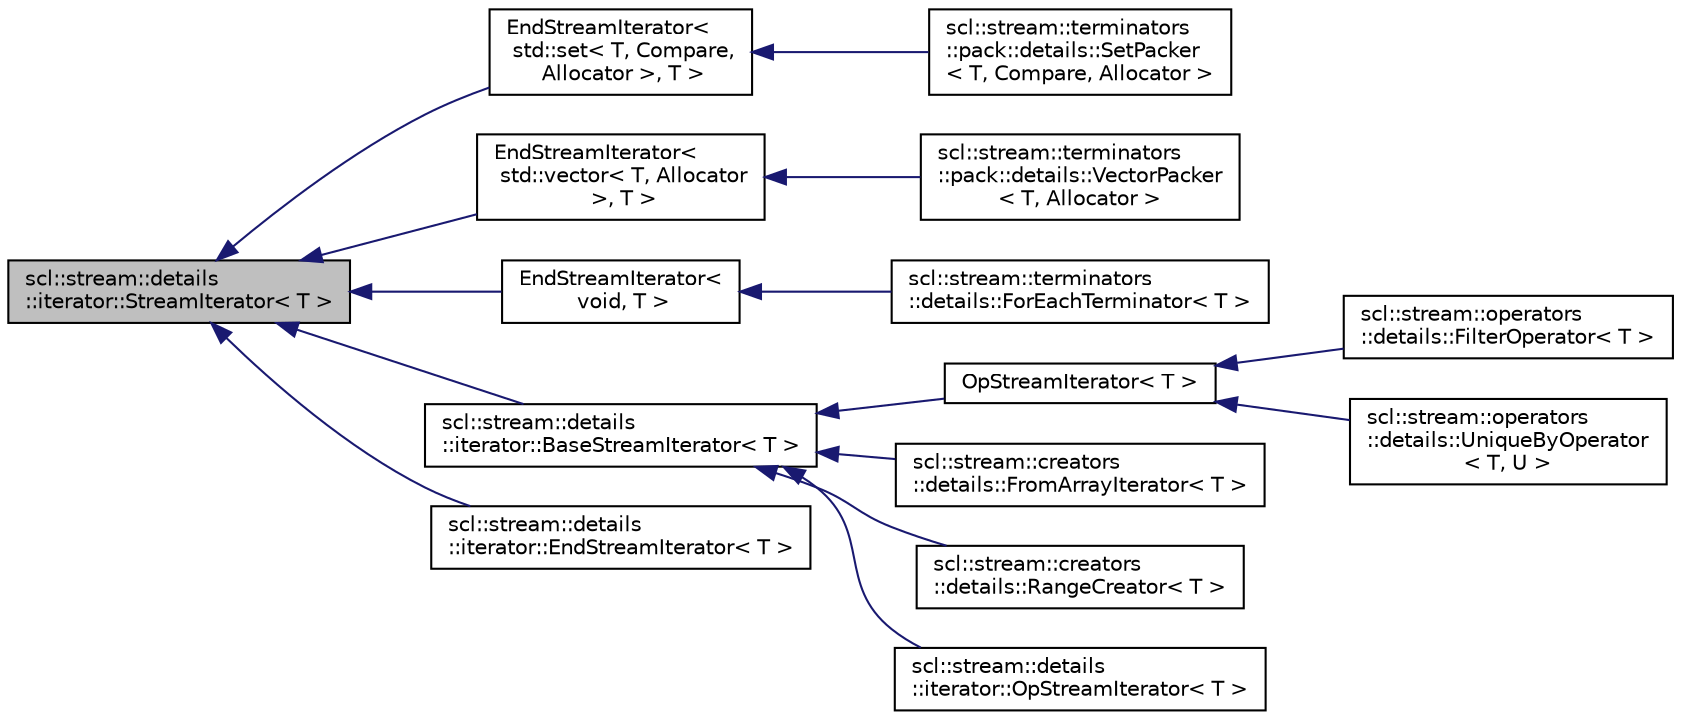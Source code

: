 digraph "scl::stream::details::iterator::StreamIterator&lt; T &gt;"
{
  edge [fontname="Helvetica",fontsize="10",labelfontname="Helvetica",labelfontsize="10"];
  node [fontname="Helvetica",fontsize="10",shape=record];
  rankdir="LR";
  Node0 [label="scl::stream::details\l::iterator::StreamIterator\< T \>",height=0.2,width=0.4,color="black", fillcolor="grey75", style="filled", fontcolor="black"];
  Node0 -> Node1 [dir="back",color="midnightblue",fontsize="10",style="solid",fontname="Helvetica"];
  Node1 [label="EndStreamIterator\<\l std::set\< T, Compare,\l Allocator \>, T \>",height=0.2,width=0.4,color="black", fillcolor="white", style="filled",URL="$classscl_1_1stream_1_1details_1_1iterator_1_1_end_stream_iterator.html"];
  Node1 -> Node2 [dir="back",color="midnightblue",fontsize="10",style="solid",fontname="Helvetica"];
  Node2 [label="scl::stream::terminators\l::pack::details::SetPacker\l\< T, Compare, Allocator \>",height=0.2,width=0.4,color="black", fillcolor="white", style="filled",URL="$classscl_1_1stream_1_1terminators_1_1pack_1_1details_1_1_set_packer.html",tooltip="Class that allows packing to a std::set. "];
  Node0 -> Node3 [dir="back",color="midnightblue",fontsize="10",style="solid",fontname="Helvetica"];
  Node3 [label="EndStreamIterator\<\l std::vector\< T, Allocator\l \>, T \>",height=0.2,width=0.4,color="black", fillcolor="white", style="filled",URL="$classscl_1_1stream_1_1details_1_1iterator_1_1_end_stream_iterator.html"];
  Node3 -> Node4 [dir="back",color="midnightblue",fontsize="10",style="solid",fontname="Helvetica"];
  Node4 [label="scl::stream::terminators\l::pack::details::VectorPacker\l\< T, Allocator \>",height=0.2,width=0.4,color="black", fillcolor="white", style="filled",URL="$classscl_1_1stream_1_1terminators_1_1pack_1_1details_1_1_vector_packer.html",tooltip="Class that allows packing to a std::vector. "];
  Node0 -> Node5 [dir="back",color="midnightblue",fontsize="10",style="solid",fontname="Helvetica"];
  Node5 [label="EndStreamIterator\<\l void, T \>",height=0.2,width=0.4,color="black", fillcolor="white", style="filled",URL="$classscl_1_1stream_1_1details_1_1iterator_1_1_end_stream_iterator.html"];
  Node5 -> Node6 [dir="back",color="midnightblue",fontsize="10",style="solid",fontname="Helvetica"];
  Node6 [label="scl::stream::terminators\l::details::ForEachTerminator\< T \>",height=0.2,width=0.4,color="black", fillcolor="white", style="filled",URL="$classscl_1_1stream_1_1terminators_1_1details_1_1_for_each_terminator.html",tooltip="For each terminator. "];
  Node0 -> Node7 [dir="back",color="midnightblue",fontsize="10",style="solid",fontname="Helvetica"];
  Node7 [label="scl::stream::details\l::iterator::BaseStreamIterator\< T \>",height=0.2,width=0.4,color="black", fillcolor="white", style="filled",URL="$classscl_1_1stream_1_1details_1_1iterator_1_1_base_stream_iterator.html",tooltip="A class for iterators that start a stream chain. "];
  Node7 -> Node8 [dir="back",color="midnightblue",fontsize="10",style="solid",fontname="Helvetica"];
  Node8 [label="OpStreamIterator\< T \>",height=0.2,width=0.4,color="black", fillcolor="white", style="filled",URL="$classscl_1_1stream_1_1details_1_1iterator_1_1_op_stream_iterator.html"];
  Node8 -> Node9 [dir="back",color="midnightblue",fontsize="10",style="solid",fontname="Helvetica"];
  Node9 [label="scl::stream::operators\l::details::FilterOperator\< T \>",height=0.2,width=0.4,color="black", fillcolor="white", style="filled",URL="$classscl_1_1stream_1_1operators_1_1details_1_1_filter_operator.html",tooltip="Filter operation. "];
  Node8 -> Node10 [dir="back",color="midnightblue",fontsize="10",style="solid",fontname="Helvetica"];
  Node10 [label="scl::stream::operators\l::details::UniqueByOperator\l\< T, U \>",height=0.2,width=0.4,color="black", fillcolor="white", style="filled",URL="$classscl_1_1stream_1_1operators_1_1details_1_1_unique_by_operator.html",tooltip="Unique by operation. "];
  Node7 -> Node11 [dir="back",color="midnightblue",fontsize="10",style="solid",fontname="Helvetica"];
  Node11 [label="scl::stream::creators\l::details::FromArrayIterator\< T \>",height=0.2,width=0.4,color="black", fillcolor="white", style="filled",URL="$classscl_1_1stream_1_1creators_1_1details_1_1_from_array_iterator.html",tooltip="Creator for std::array. "];
  Node7 -> Node12 [dir="back",color="midnightblue",fontsize="10",style="solid",fontname="Helvetica"];
  Node12 [label="scl::stream::creators\l::details::RangeCreator\< T \>",height=0.2,width=0.4,color="black", fillcolor="white", style="filled",URL="$classscl_1_1stream_1_1creators_1_1details_1_1_range_creator.html",tooltip="Creator for a numeric range. "];
  Node7 -> Node13 [dir="back",color="midnightblue",fontsize="10",style="solid",fontname="Helvetica"];
  Node13 [label="scl::stream::details\l::iterator::OpStreamIterator\< T \>",height=0.2,width=0.4,color="black", fillcolor="white", style="filled",URL="$classscl_1_1stream_1_1details_1_1iterator_1_1_op_stream_iterator.html",tooltip="Iterator powering an intermediate operation. "];
  Node0 -> Node14 [dir="back",color="midnightblue",fontsize="10",style="solid",fontname="Helvetica"];
  Node14 [label="scl::stream::details\l::iterator::EndStreamIterator\< T \>",height=0.2,width=0.4,color="black", fillcolor="white", style="filled",URL="$classscl_1_1stream_1_1details_1_1iterator_1_1_end_stream_iterator.html",tooltip="A class for iterators used in end operations. "];
}
